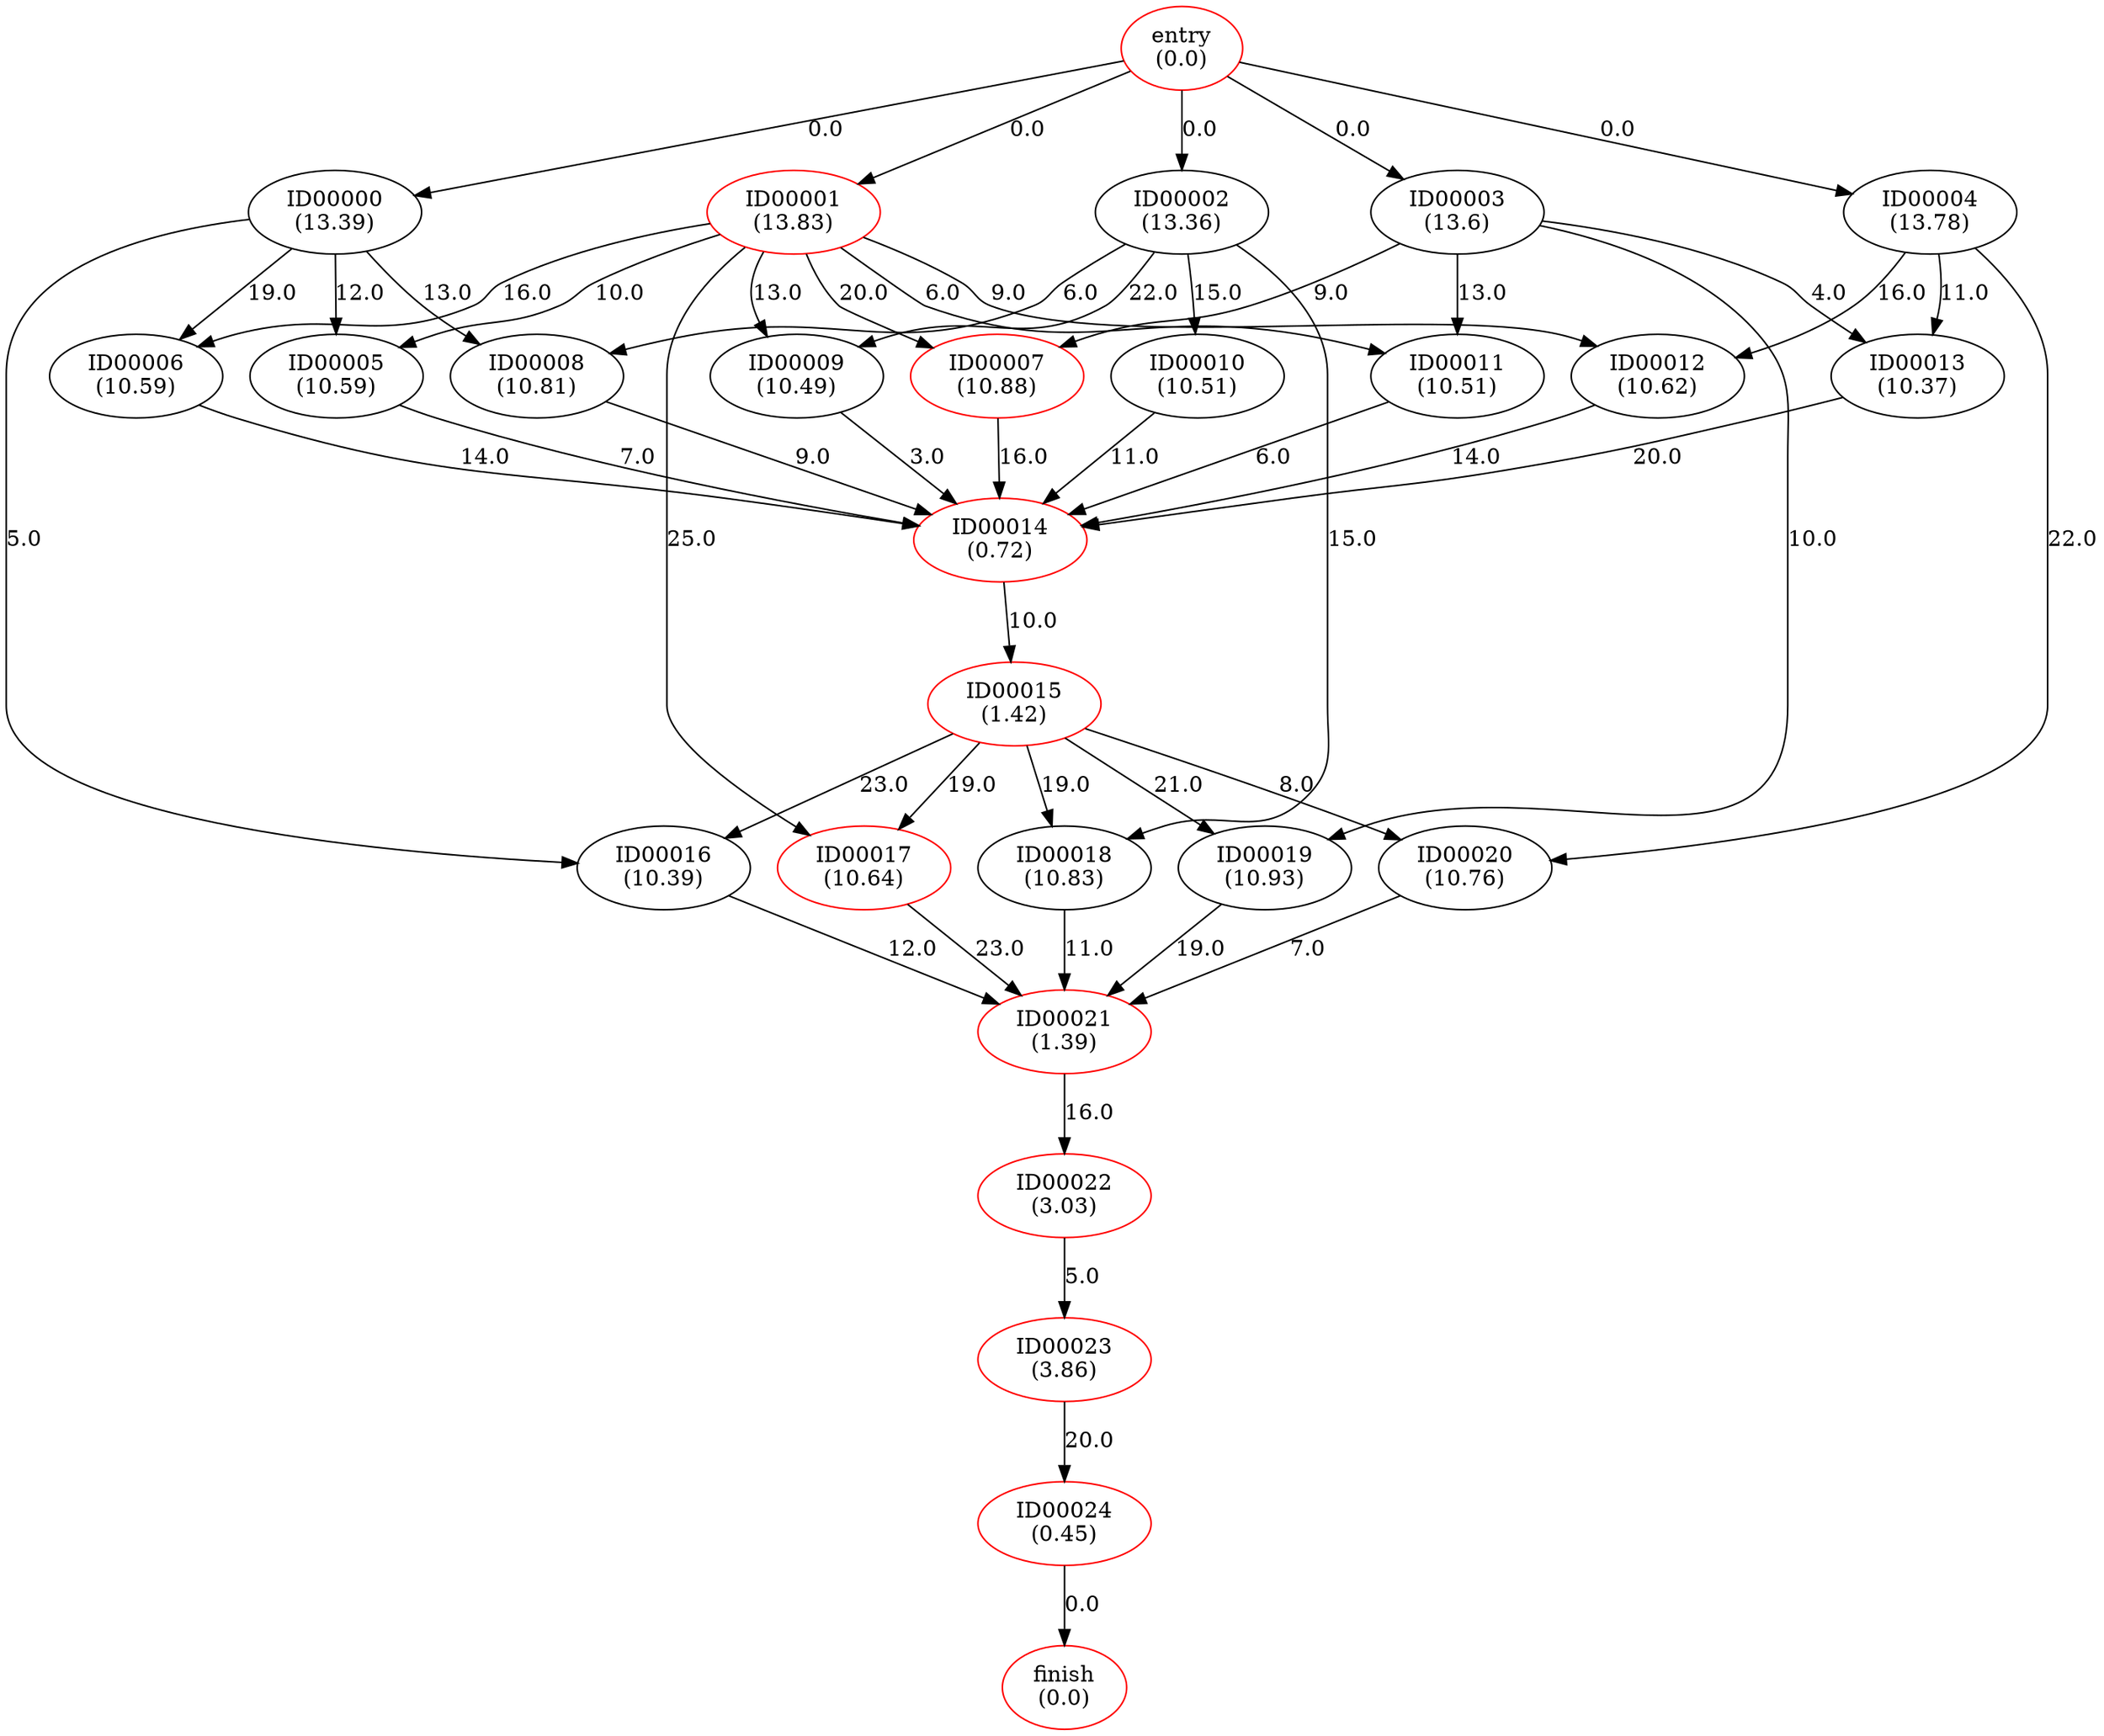 digraph {
	"entry
(0.0)" [color=red]
	"ID00000
(13.39)" [color=black]
	"ID00001
(13.83)" [color=red]
	"ID00002
(13.36)" [color=black]
	"ID00003
(13.6)" [color=black]
	"ID00004
(13.78)" [color=black]
	"ID00005
(10.59)" [color=black]
	"ID00006
(10.59)" [color=black]
	"ID00007
(10.88)" [color=red]
	"ID00008
(10.81)" [color=black]
	"ID00009
(10.49)" [color=black]
	"ID00010
(10.51)" [color=black]
	"ID00011
(10.51)" [color=black]
	"ID00012
(10.62)" [color=black]
	"ID00013
(10.37)" [color=black]
	"ID00014
(0.72)" [color=red]
	"ID00015
(1.42)" [color=red]
	"ID00016
(10.39)" [color=black]
	"ID00017
(10.64)" [color=red]
	"ID00018
(10.83)" [color=black]
	"ID00019
(10.93)" [color=black]
	"ID00020
(10.76)" [color=black]
	"ID00021
(1.39)" [color=red]
	"ID00022
(3.03)" [color=red]
	"ID00023
(3.86)" [color=red]
	"ID00024
(0.45)" [color=red]
	"finish
(0.0)" [color=red]
	"ID00001
(13.83)" -> "ID00005
(10.59)" [label=10.0]
	"ID00000
(13.39)" -> "ID00005
(10.59)" [label=12.0]
	"ID00001
(13.83)" -> "ID00006
(10.59)" [label=16.0]
	"ID00000
(13.39)" -> "ID00006
(10.59)" [label=19.0]
	"ID00001
(13.83)" -> "ID00007
(10.88)" [label=20.0]
	"ID00003
(13.6)" -> "ID00007
(10.88)" [label=9.0]
	"ID00002
(13.36)" -> "ID00008
(10.81)" [label=6.0]
	"ID00000
(13.39)" -> "ID00008
(10.81)" [label=13.0]
	"ID00002
(13.36)" -> "ID00009
(10.49)" [label=22.0]
	"ID00001
(13.83)" -> "ID00009
(10.49)" [label=13.0]
	"ID00002
(13.36)" -> "ID00010
(10.51)" [label=15.0]
	"ID00001
(13.83)" -> "ID00011
(10.51)" [label=6.0]
	"ID00003
(13.6)" -> "ID00011
(10.51)" [label=13.0]
	"ID00001
(13.83)" -> "ID00012
(10.62)" [label=9.0]
	"ID00004
(13.78)" -> "ID00012
(10.62)" [label=16.0]
	"ID00004
(13.78)" -> "ID00013
(10.37)" [label=11.0]
	"ID00003
(13.6)" -> "ID00013
(10.37)" [label=4.0]
	"ID00012
(10.62)" -> "ID00014
(0.72)" [label=14.0]
	"ID00013
(10.37)" -> "ID00014
(0.72)" [label=20.0]
	"ID00010
(10.51)" -> "ID00014
(0.72)" [label=11.0]
	"ID00011
(10.51)" -> "ID00014
(0.72)" [label=6.0]
	"ID00006
(10.59)" -> "ID00014
(0.72)" [label=14.0]
	"ID00005
(10.59)" -> "ID00014
(0.72)" [label=7.0]
	"ID00009
(10.49)" -> "ID00014
(0.72)" [label=3.0]
	"ID00008
(10.81)" -> "ID00014
(0.72)" [label=9.0]
	"ID00007
(10.88)" -> "ID00014
(0.72)" [label=16.0]
	"ID00014
(0.72)" -> "ID00015
(1.42)" [label=10.0]
	"ID00000
(13.39)" -> "ID00016
(10.39)" [label=5.0]
	"ID00015
(1.42)" -> "ID00016
(10.39)" [label=23.0]
	"ID00001
(13.83)" -> "ID00017
(10.64)" [label=25.0]
	"ID00015
(1.42)" -> "ID00017
(10.64)" [label=19.0]
	"ID00002
(13.36)" -> "ID00018
(10.83)" [label=15.0]
	"ID00015
(1.42)" -> "ID00018
(10.83)" [label=19.0]
	"ID00003
(13.6)" -> "ID00019
(10.93)" [label=10.0]
	"ID00015
(1.42)" -> "ID00019
(10.93)" [label=21.0]
	"ID00004
(13.78)" -> "ID00020
(10.76)" [label=22.0]
	"ID00015
(1.42)" -> "ID00020
(10.76)" [label=8.0]
	"ID00020
(10.76)" -> "ID00021
(1.39)" [label=7.0]
	"ID00016
(10.39)" -> "ID00021
(1.39)" [label=12.0]
	"ID00017
(10.64)" -> "ID00021
(1.39)" [label=23.0]
	"ID00018
(10.83)" -> "ID00021
(1.39)" [label=11.0]
	"ID00019
(10.93)" -> "ID00021
(1.39)" [label=19.0]
	"ID00021
(1.39)" -> "ID00022
(3.03)" [label=16.0]
	"ID00022
(3.03)" -> "ID00023
(3.86)" [label=5.0]
	"ID00023
(3.86)" -> "ID00024
(0.45)" [label=20.0]
	"entry
(0.0)" -> "ID00000
(13.39)" [label=0.0]
	"entry
(0.0)" -> "ID00001
(13.83)" [label=0.0]
	"entry
(0.0)" -> "ID00002
(13.36)" [label=0.0]
	"entry
(0.0)" -> "ID00003
(13.6)" [label=0.0]
	"entry
(0.0)" -> "ID00004
(13.78)" [label=0.0]
	"ID00024
(0.45)" -> "finish
(0.0)" [label=0.0]
}

